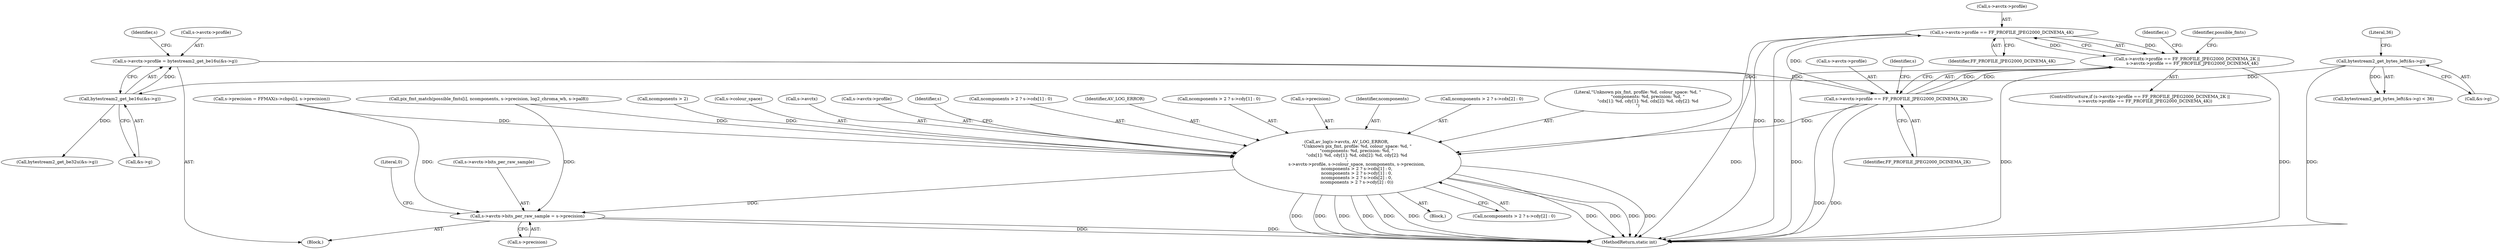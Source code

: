 digraph "0_FFmpeg_780669ef7c23c00836a24921fcc6b03be2b8ca4a@pointer" {
"1000676" [label="(Call,s->avctx->profile == FF_PROFILE_JPEG2000_DCINEMA_4K)"];
"1000669" [label="(Call,s->avctx->profile == FF_PROFILE_JPEG2000_DCINEMA_2K)"];
"1000139" [label="(Call,s->avctx->profile = bytestream2_get_be16u(&s->g))"];
"1000145" [label="(Call,bytestream2_get_be16u(&s->g))"];
"1000131" [label="(Call,bytestream2_get_bytes_left(&s->g))"];
"1000668" [label="(Call,s->avctx->profile == FF_PROFILE_JPEG2000_DCINEMA_2K ||\n        s->avctx->profile == FF_PROFILE_JPEG2000_DCINEMA_4K)"];
"1000777" [label="(Call,av_log(s->avctx, AV_LOG_ERROR,\n               \"Unknown pix_fmt, profile: %d, colour_space: %d, \"\n               \"components: %d, precision: %d, \"\n               \"cdx[1]: %d, cdy[1]: %d, cdx[2]: %d, cdy[2]: %d\n\",\n               s->avctx->profile, s->colour_space, ncomponents, s->precision,\n               ncomponents > 2 ? s->cdx[1] : 0,\n               ncomponents > 2 ? s->cdy[1] : 0,\n               ncomponents > 2 ? s->cdx[2] : 0,\n               ncomponents > 2 ? s->cdy[2] : 0))"];
"1000835" [label="(Call,s->avctx->bits_per_raw_sample = s->precision)"];
"1000782" [label="(Literal,\"Unknown pix_fmt, profile: %d, colour_space: %d, \"\n               \"components: %d, precision: %d, \"\n               \"cdx[1]: %d, cdy[1]: %d, cdx[2]: %d, cdy[2]: %d\n\")"];
"1000154" [label="(Call,bytestream2_get_be32u(&s->g))"];
"1000682" [label="(Identifier,FF_PROFILE_JPEG2000_DCINEMA_4K)"];
"1000835" [label="(Call,s->avctx->bits_per_raw_sample = s->precision)"];
"1000695" [label="(Identifier,s)"];
"1000676" [label="(Call,s->avctx->profile == FF_PROFILE_JPEG2000_DCINEMA_4K)"];
"1000826" [label="(Call,ncomponents > 2)"];
"1000788" [label="(Call,s->colour_space)"];
"1000353" [label="(Call,s->precision = FFMAX(s->cbps[i], s->precision))"];
"1000777" [label="(Call,av_log(s->avctx, AV_LOG_ERROR,\n               \"Unknown pix_fmt, profile: %d, colour_space: %d, \"\n               \"components: %d, precision: %d, \"\n               \"cdx[1]: %d, cdy[1]: %d, cdx[2]: %d, cdy[2]: %d\n\",\n               s->avctx->profile, s->colour_space, ncomponents, s->precision,\n               ncomponents > 2 ? s->cdx[1] : 0,\n               ncomponents > 2 ? s->cdy[1] : 0,\n               ncomponents > 2 ? s->cdx[2] : 0,\n               ncomponents > 2 ? s->cdy[2] : 0))"];
"1000136" [label="(Literal,36)"];
"1000670" [label="(Call,s->avctx->profile)"];
"1000778" [label="(Call,s->avctx)"];
"1000139" [label="(Call,s->avctx->profile = bytestream2_get_be16u(&s->g))"];
"1000140" [label="(Call,s->avctx->profile)"];
"1000669" [label="(Call,s->avctx->profile == FF_PROFILE_JPEG2000_DCINEMA_2K)"];
"1000131" [label="(Call,bytestream2_get_bytes_left(&s->g))"];
"1000783" [label="(Call,s->avctx->profile)"];
"1000745" [label="(Call,pix_fmt_match(possible_fmts[i], ncomponents, s->precision, log2_chroma_wh, s->pal8))"];
"1000675" [label="(Identifier,FF_PROFILE_JPEG2000_DCINEMA_2K)"];
"1000836" [label="(Call,s->avctx->bits_per_raw_sample)"];
"1000130" [label="(Call,bytestream2_get_bytes_left(&s->g) < 36)"];
"1000838" [label="(Identifier,s)"];
"1000795" [label="(Call,ncomponents > 2 ? s->cdx[1] : 0)"];
"1000845" [label="(Literal,0)"];
"1000114" [label="(Block,)"];
"1000781" [label="(Identifier,AV_LOG_ERROR)"];
"1000805" [label="(Call,ncomponents > 2 ? s->cdy[1] : 0)"];
"1000668" [label="(Call,s->avctx->profile == FF_PROFILE_JPEG2000_DCINEMA_2K ||\n        s->avctx->profile == FF_PROFILE_JPEG2000_DCINEMA_4K)"];
"1000776" [label="(Block,)"];
"1000685" [label="(Identifier,possible_fmts)"];
"1000846" [label="(MethodReturn,static int)"];
"1000145" [label="(Call,bytestream2_get_be16u(&s->g))"];
"1000152" [label="(Identifier,s)"];
"1000677" [label="(Call,s->avctx->profile)"];
"1000667" [label="(ControlStructure,if (s->avctx->profile == FF_PROFILE_JPEG2000_DCINEMA_2K ||\n        s->avctx->profile == FF_PROFILE_JPEG2000_DCINEMA_4K))"];
"1000841" [label="(Call,s->precision)"];
"1000825" [label="(Call,ncomponents > 2 ? s->cdy[2] : 0)"];
"1000792" [label="(Call,s->precision)"];
"1000791" [label="(Identifier,ncomponents)"];
"1000146" [label="(Call,&s->g)"];
"1000679" [label="(Identifier,s)"];
"1000815" [label="(Call,ncomponents > 2 ? s->cdx[2] : 0)"];
"1000132" [label="(Call,&s->g)"];
"1000676" -> "1000668"  [label="AST: "];
"1000676" -> "1000682"  [label="CFG: "];
"1000677" -> "1000676"  [label="AST: "];
"1000682" -> "1000676"  [label="AST: "];
"1000668" -> "1000676"  [label="CFG: "];
"1000676" -> "1000846"  [label="DDG: "];
"1000676" -> "1000846"  [label="DDG: "];
"1000676" -> "1000668"  [label="DDG: "];
"1000676" -> "1000668"  [label="DDG: "];
"1000669" -> "1000676"  [label="DDG: "];
"1000676" -> "1000777"  [label="DDG: "];
"1000669" -> "1000668"  [label="AST: "];
"1000669" -> "1000675"  [label="CFG: "];
"1000670" -> "1000669"  [label="AST: "];
"1000675" -> "1000669"  [label="AST: "];
"1000679" -> "1000669"  [label="CFG: "];
"1000668" -> "1000669"  [label="CFG: "];
"1000669" -> "1000846"  [label="DDG: "];
"1000669" -> "1000846"  [label="DDG: "];
"1000669" -> "1000668"  [label="DDG: "];
"1000669" -> "1000668"  [label="DDG: "];
"1000139" -> "1000669"  [label="DDG: "];
"1000669" -> "1000777"  [label="DDG: "];
"1000139" -> "1000114"  [label="AST: "];
"1000139" -> "1000145"  [label="CFG: "];
"1000140" -> "1000139"  [label="AST: "];
"1000145" -> "1000139"  [label="AST: "];
"1000152" -> "1000139"  [label="CFG: "];
"1000139" -> "1000846"  [label="DDG: "];
"1000145" -> "1000139"  [label="DDG: "];
"1000145" -> "1000146"  [label="CFG: "];
"1000146" -> "1000145"  [label="AST: "];
"1000131" -> "1000145"  [label="DDG: "];
"1000145" -> "1000154"  [label="DDG: "];
"1000131" -> "1000130"  [label="AST: "];
"1000131" -> "1000132"  [label="CFG: "];
"1000132" -> "1000131"  [label="AST: "];
"1000136" -> "1000131"  [label="CFG: "];
"1000131" -> "1000846"  [label="DDG: "];
"1000131" -> "1000130"  [label="DDG: "];
"1000668" -> "1000667"  [label="AST: "];
"1000685" -> "1000668"  [label="CFG: "];
"1000695" -> "1000668"  [label="CFG: "];
"1000668" -> "1000846"  [label="DDG: "];
"1000668" -> "1000846"  [label="DDG: "];
"1000668" -> "1000846"  [label="DDG: "];
"1000777" -> "1000776"  [label="AST: "];
"1000777" -> "1000825"  [label="CFG: "];
"1000778" -> "1000777"  [label="AST: "];
"1000781" -> "1000777"  [label="AST: "];
"1000782" -> "1000777"  [label="AST: "];
"1000783" -> "1000777"  [label="AST: "];
"1000788" -> "1000777"  [label="AST: "];
"1000791" -> "1000777"  [label="AST: "];
"1000792" -> "1000777"  [label="AST: "];
"1000795" -> "1000777"  [label="AST: "];
"1000805" -> "1000777"  [label="AST: "];
"1000815" -> "1000777"  [label="AST: "];
"1000825" -> "1000777"  [label="AST: "];
"1000838" -> "1000777"  [label="CFG: "];
"1000777" -> "1000846"  [label="DDG: "];
"1000777" -> "1000846"  [label="DDG: "];
"1000777" -> "1000846"  [label="DDG: "];
"1000777" -> "1000846"  [label="DDG: "];
"1000777" -> "1000846"  [label="DDG: "];
"1000777" -> "1000846"  [label="DDG: "];
"1000777" -> "1000846"  [label="DDG: "];
"1000777" -> "1000846"  [label="DDG: "];
"1000777" -> "1000846"  [label="DDG: "];
"1000777" -> "1000846"  [label="DDG: "];
"1000826" -> "1000777"  [label="DDG: "];
"1000745" -> "1000777"  [label="DDG: "];
"1000353" -> "1000777"  [label="DDG: "];
"1000777" -> "1000835"  [label="DDG: "];
"1000835" -> "1000114"  [label="AST: "];
"1000835" -> "1000841"  [label="CFG: "];
"1000836" -> "1000835"  [label="AST: "];
"1000841" -> "1000835"  [label="AST: "];
"1000845" -> "1000835"  [label="CFG: "];
"1000835" -> "1000846"  [label="DDG: "];
"1000835" -> "1000846"  [label="DDG: "];
"1000745" -> "1000835"  [label="DDG: "];
"1000353" -> "1000835"  [label="DDG: "];
}
